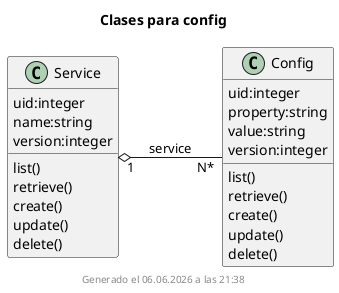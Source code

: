 ' AUTOGENERATED
@startuml
left to right direction
title Clases para config
class .Service{
uid:integer
name:string
version:integer
list()
retrieve()
create()
update()
delete()
}
class .Config{
uid:integer
property:string
value:string
version:integer
list()
retrieve()
create()
update()
delete()
}
.Service "1"  o--  "N*" .Config: service

footer Generado el %date("dd.MM.yyyy' a las 'HH:mm")
@enduml
